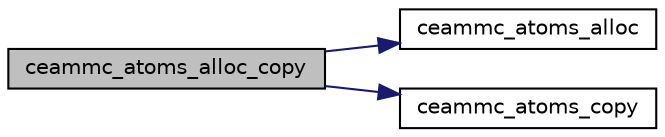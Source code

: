 digraph "ceammc_atoms_alloc_copy"
{
  edge [fontname="Helvetica",fontsize="10",labelfontname="Helvetica",labelfontsize="10"];
  node [fontname="Helvetica",fontsize="10",shape=record];
  rankdir="LR";
  Node1 [label="ceammc_atoms_alloc_copy",height=0.2,width=0.4,color="black", fillcolor="grey75", style="filled" fontcolor="black"];
  Node1 -> Node2 [color="midnightblue",fontsize="10",style="solid",fontname="Helvetica"];
  Node2 [label="ceammc_atoms_alloc",height=0.2,width=0.4,color="black", fillcolor="white", style="filled",URL="$ceammc_8c.html#adafaa09c8f83977f435e2a2da577f457"];
  Node1 -> Node3 [color="midnightblue",fontsize="10",style="solid",fontname="Helvetica"];
  Node3 [label="ceammc_atoms_copy",height=0.2,width=0.4,color="black", fillcolor="white", style="filled",URL="$ceammc_8c.html#a13345948c05a7fabed1d31edfccaa574"];
}
